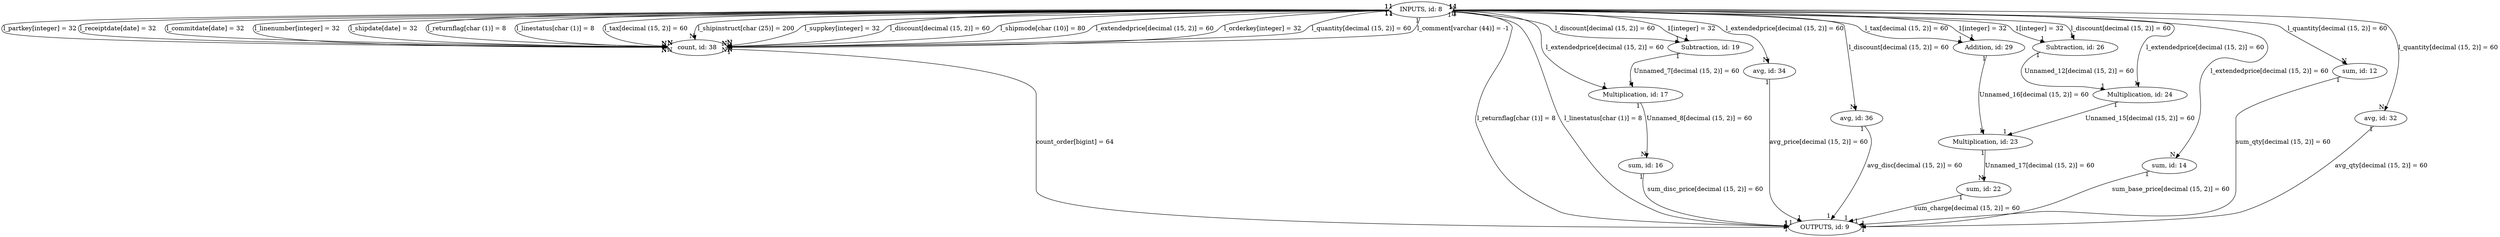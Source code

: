 digraph {
"count, id: 38" -> "OUTPUTS, id: 9"[label="count_order[bigint] = 64", headlabel="1", taillabel="1" ]
"INPUTS, id: 8" -> "Subtraction, id: 19"[label="1[integer] = 32", headlabel="1", taillabel="1" ]
"INPUTS, id: 8" -> "count, id: 38"[label="l_receiptdate[date] = 32", headlabel="N", taillabel="1" ]
"INPUTS, id: 8" -> "OUTPUTS, id: 9"[label="l_returnflag[char (1)] = 8", headlabel="1", taillabel="1" ]
"INPUTS, id: 8" -> "Subtraction, id: 26"[label="l_discount[decimal (15, 2)] = 60", headlabel="1", taillabel="1" ]
"INPUTS, id: 8" -> "Subtraction, id: 19"[label="l_discount[decimal (15, 2)] = 60", headlabel="1", taillabel="1" ]
"INPUTS, id: 8" -> "avg, id: 34"[label="l_extendedprice[decimal (15, 2)] = 60", headlabel="N", taillabel="1" ]
"INPUTS, id: 8" -> "Multiplication, id: 17"[label="l_extendedprice[decimal (15, 2)] = 60", headlabel="1", taillabel="1" ]
"INPUTS, id: 8" -> "Subtraction, id: 26"[label="1[integer] = 32", headlabel="1", taillabel="1" ]
"Subtraction, id: 19" -> "Multiplication, id: 17"[label="Unnamed_7[decimal (15, 2)] = 60", headlabel="1", taillabel="1" ]
"avg, id: 36" -> "OUTPUTS, id: 9"[label="avg_disc[decimal (15, 2)] = 60", headlabel="1", taillabel="1" ]
"INPUTS, id: 8" -> "count, id: 38"[label="l_commitdate[date] = 32", headlabel="N", taillabel="1" ]
"INPUTS, id: 8" -> "count, id: 38"[label="l_linenumber[integer] = 32", headlabel="N", taillabel="1" ]
"INPUTS, id: 8" -> "count, id: 38"[label="l_shipdate[date] = 32", headlabel="N", taillabel="1" ]
"sum, id: 14" -> "OUTPUTS, id: 9"[label="sum_base_price[decimal (15, 2)] = 60", headlabel="1", taillabel="1" ]
"INPUTS, id: 8" -> "count, id: 38"[label="l_returnflag[char (1)] = 8", headlabel="N", taillabel="1" ]
"Multiplication, id: 24" -> "Multiplication, id: 23"[label="Unnamed_15[decimal (15, 2)] = 60", headlabel="1", taillabel="1" ]
"sum, id: 22" -> "OUTPUTS, id: 9"[label="sum_charge[decimal (15, 2)] = 60", headlabel="1", taillabel="1" ]
"INPUTS, id: 8" -> "count, id: 38"[label="l_linestatus[char (1)] = 8", headlabel="N", taillabel="1" ]
"INPUTS, id: 8" -> "count, id: 38"[label="l_tax[decimal (15, 2)] = 60", headlabel="N", taillabel="1" ]
"sum, id: 12" -> "OUTPUTS, id: 9"[label="sum_qty[decimal (15, 2)] = 60", headlabel="1", taillabel="1" ]
"INPUTS, id: 8" -> "count, id: 38"[label="l_shipinstruct[char (25)] = 200", headlabel="N", taillabel="1" ]
"INPUTS, id: 8" -> "avg, id: 36"[label="l_discount[decimal (15, 2)] = 60", headlabel="N", taillabel="1" ]
"INPUTS, id: 8" -> "count, id: 38"[label="l_suppkey[integer] = 32", headlabel="N", taillabel="1" ]
"INPUTS, id: 8" -> "count, id: 38"[label="l_discount[decimal (15, 2)] = 60", headlabel="N", taillabel="1" ]
"INPUTS, id: 8" -> "count, id: 38"[label="l_shipmode[char (10)] = 80", headlabel="N", taillabel="1" ]
"INPUTS, id: 8" -> "Addition, id: 29"[label="l_tax[decimal (15, 2)] = 60", headlabel="1", taillabel="1" ]
"INPUTS, id: 8" -> "Addition, id: 29"[label="1[integer] = 32", headlabel="1", taillabel="1" ]
"Subtraction, id: 26" -> "Multiplication, id: 24"[label="Unnamed_12[decimal (15, 2)] = 60", headlabel="1", taillabel="1" ]
"INPUTS, id: 8" -> "avg, id: 32"[label="l_quantity[decimal (15, 2)] = 60", headlabel="N", taillabel="1" ]
"INPUTS, id: 8" -> "count, id: 38"[label="l_extendedprice[decimal (15, 2)] = 60", headlabel="N", taillabel="1" ]
"INPUTS, id: 8" -> "sum, id: 14"[label="l_extendedprice[decimal (15, 2)] = 60", headlabel="N", taillabel="1" ]
"Multiplication, id: 17" -> "sum, id: 16"[label="Unnamed_8[decimal (15, 2)] = 60", headlabel="N", taillabel="1" ]
"INPUTS, id: 8" -> "Multiplication, id: 24"[label="l_extendedprice[decimal (15, 2)] = 60", headlabel="1", taillabel="1" ]
"INPUTS, id: 8" -> "count, id: 38"[label="l_orderkey[integer] = 32", headlabel="N", taillabel="1" ]
"INPUTS, id: 8" -> "count, id: 38"[label="l_quantity[decimal (15, 2)] = 60", headlabel="N", taillabel="1" ]
"avg, id: 32" -> "OUTPUTS, id: 9"[label="avg_qty[decimal (15, 2)] = 60", headlabel="1", taillabel="1" ]
"INPUTS, id: 8" -> "sum, id: 12"[label="l_quantity[decimal (15, 2)] = 60", headlabel="N", taillabel="1" ]
"Multiplication, id: 23" -> "sum, id: 22"[label="Unnamed_17[decimal (15, 2)] = 60", headlabel="N", taillabel="1" ]
"avg, id: 34" -> "OUTPUTS, id: 9"[label="avg_price[decimal (15, 2)] = 60", headlabel="1", taillabel="1" ]
"INPUTS, id: 8" -> "count, id: 38"[label="l_comment[varchar (44)] = -1", headlabel="N", taillabel="1" ]
"sum, id: 16" -> "OUTPUTS, id: 9"[label="sum_disc_price[decimal (15, 2)] = 60", headlabel="1", taillabel="1" ]
"INPUTS, id: 8" -> "count, id: 38"[label="l_partkey[integer] = 32", headlabel="N", taillabel="1" ]
"Addition, id: 29" -> "Multiplication, id: 23"[label="Unnamed_16[decimal (15, 2)] = 60", headlabel="1", taillabel="1" ]
"INPUTS, id: 8" -> "OUTPUTS, id: 9"[label="l_linestatus[char (1)] = 8", headlabel="1", taillabel="1" ]
}

